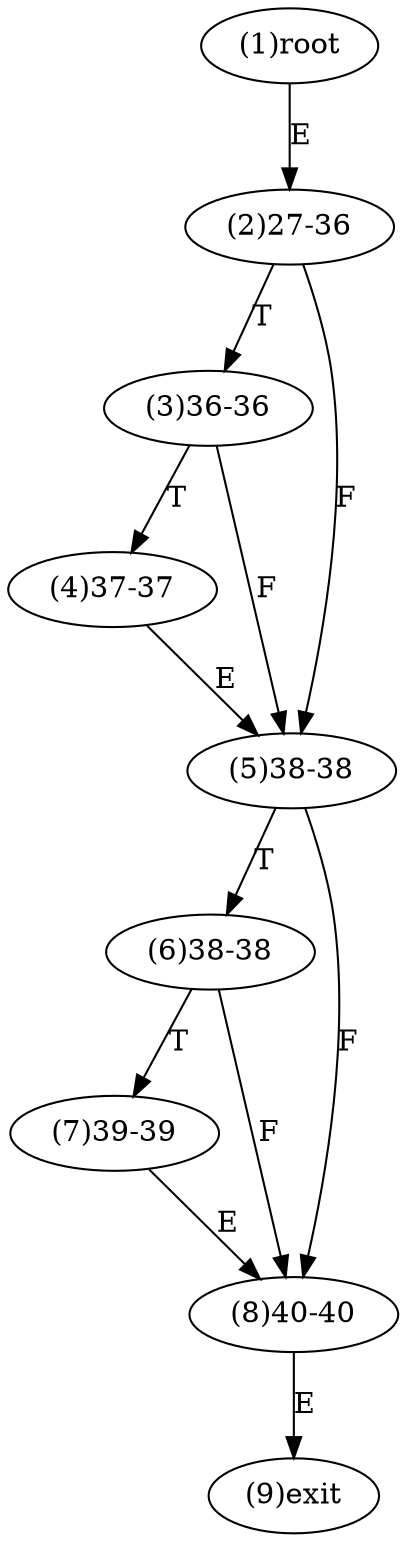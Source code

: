 digraph "" { 
1[ label="(1)root"];
2[ label="(2)27-36"];
3[ label="(3)36-36"];
4[ label="(4)37-37"];
5[ label="(5)38-38"];
6[ label="(6)38-38"];
7[ label="(7)39-39"];
8[ label="(8)40-40"];
9[ label="(9)exit"];
1->2[ label="E"];
2->5[ label="F"];
2->3[ label="T"];
3->5[ label="F"];
3->4[ label="T"];
4->5[ label="E"];
5->8[ label="F"];
5->6[ label="T"];
6->8[ label="F"];
6->7[ label="T"];
7->8[ label="E"];
8->9[ label="E"];
}